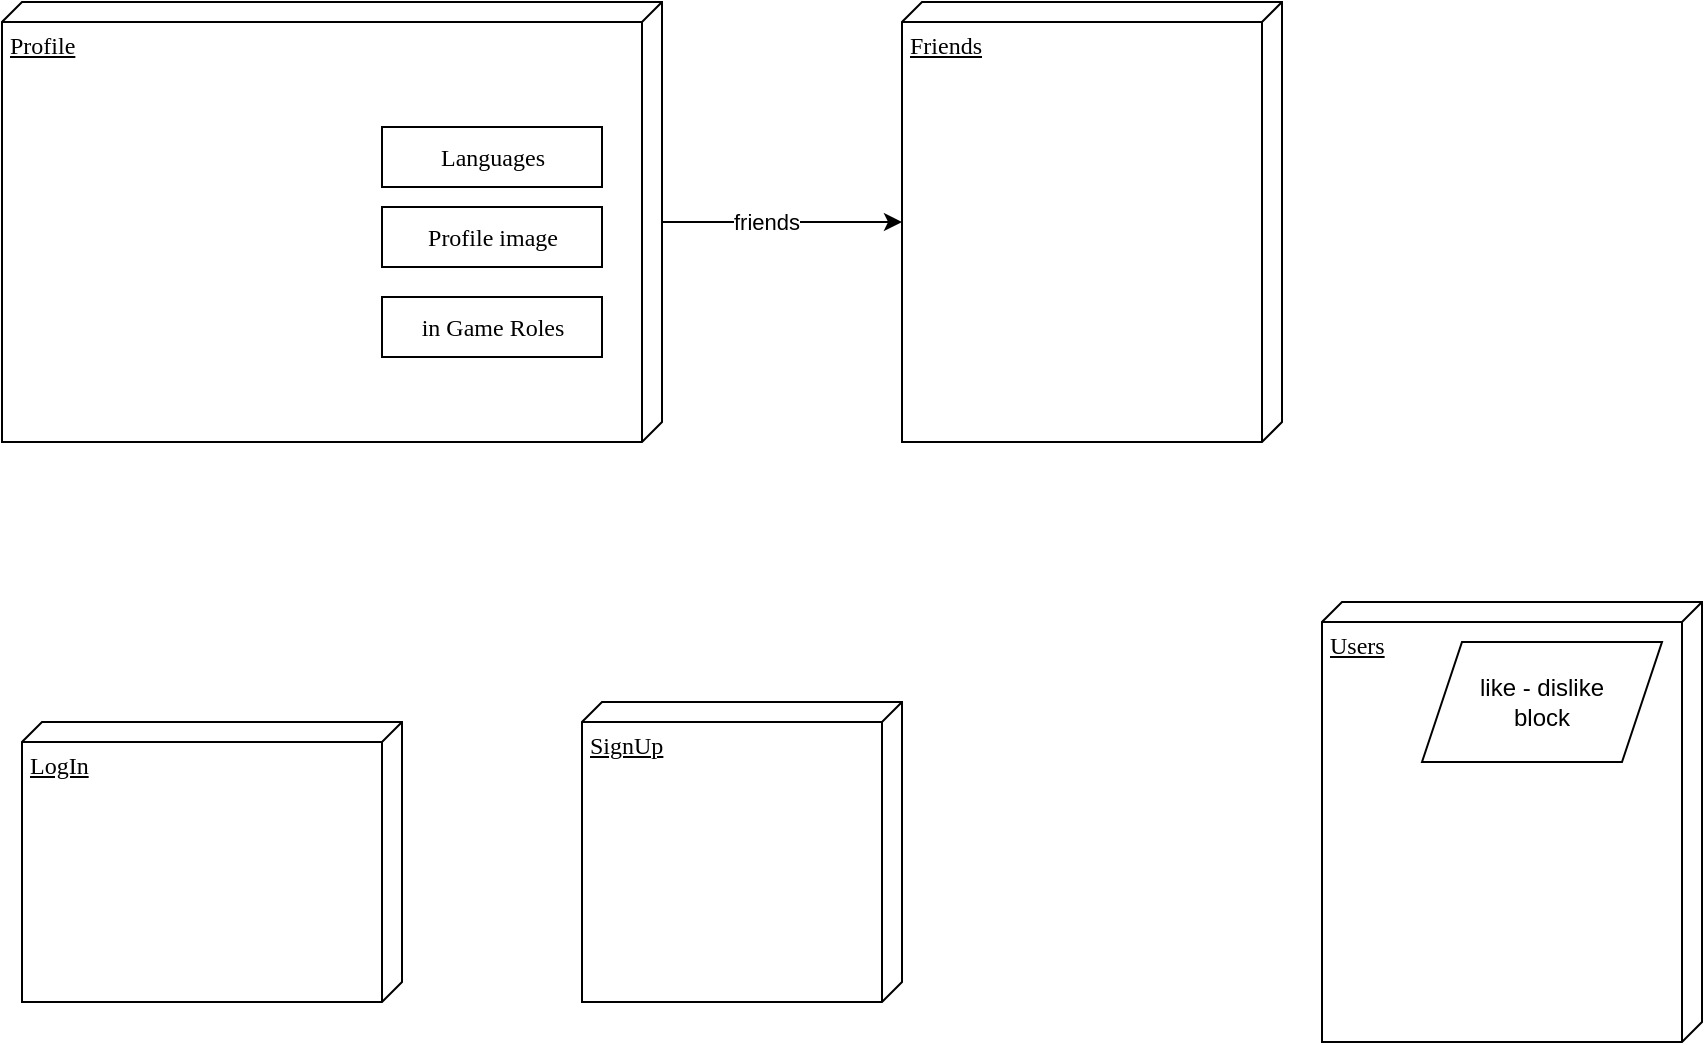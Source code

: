 <mxfile version="14.7.3" type="github"><diagram name="Page-1" id="5f0bae14-7c28-e335-631c-24af17079c00"><mxGraphModel dx="1385" dy="635" grid="1" gridSize="10" guides="1" tooltips="1" connect="1" arrows="1" fold="1" page="1" pageScale="1" pageWidth="1100" pageHeight="850" background="none" math="0" shadow="0"><root><mxCell id="0"/><mxCell id="1" parent="0"/><mxCell id="miuzoMhV4orZHuT02o5_-57" style="edgeStyle=orthogonalEdgeStyle;rounded=0;orthogonalLoop=1;jettySize=auto;html=1;" edge="1" parent="1" source="miuzoMhV4orZHuT02o5_-29" target="miuzoMhV4orZHuT02o5_-52"><mxGeometry relative="1" as="geometry"/></mxCell><mxCell id="miuzoMhV4orZHuT02o5_-58" value="friends" style="edgeLabel;html=1;align=center;verticalAlign=middle;resizable=0;points=[];" vertex="1" connectable="0" parent="miuzoMhV4orZHuT02o5_-57"><mxGeometry x="-0.139" relative="1" as="geometry"><mxPoint as="offset"/></mxGeometry></mxCell><mxCell id="miuzoMhV4orZHuT02o5_-29" value="Profile" style="verticalAlign=top;align=left;spacingTop=8;spacingLeft=2;spacingRight=12;shape=cube;size=10;direction=south;fontStyle=4;html=1;rounded=0;shadow=0;comic=0;labelBackgroundColor=none;strokeWidth=1;fontFamily=Verdana;fontSize=12" vertex="1" parent="1"><mxGeometry x="90" y="130" width="330" height="220" as="geometry"/></mxCell><mxCell id="miuzoMhV4orZHuT02o5_-30" value="Users" style="verticalAlign=top;align=left;spacingTop=8;spacingLeft=2;spacingRight=12;shape=cube;size=10;direction=south;fontStyle=4;html=1;rounded=0;shadow=0;comic=0;labelBackgroundColor=none;strokeWidth=1;fontFamily=Verdana;fontSize=12" vertex="1" parent="1"><mxGeometry x="750" y="430" width="190" height="220" as="geometry"/></mxCell><mxCell id="miuzoMhV4orZHuT02o5_-32" value="Languages" style="html=1;rounded=0;shadow=0;comic=0;labelBackgroundColor=none;strokeWidth=1;fontFamily=Verdana;fontSize=12;align=center;" vertex="1" parent="1"><mxGeometry x="280" y="192.5" width="110" height="30" as="geometry"/></mxCell><mxCell id="miuzoMhV4orZHuT02o5_-49" value="Profile image" style="html=1;rounded=0;shadow=0;comic=0;labelBackgroundColor=none;strokeWidth=1;fontFamily=Verdana;fontSize=12;align=center;" vertex="1" parent="1"><mxGeometry x="280" y="232.5" width="110" height="30" as="geometry"/></mxCell><mxCell id="miuzoMhV4orZHuT02o5_-50" value="in Game Roles" style="html=1;rounded=0;shadow=0;comic=0;labelBackgroundColor=none;strokeWidth=1;fontFamily=Verdana;fontSize=12;align=center;" vertex="1" parent="1"><mxGeometry x="280" y="277.5" width="110" height="30" as="geometry"/></mxCell><mxCell id="miuzoMhV4orZHuT02o5_-51" value="like - dislike&lt;br&gt;block" style="shape=parallelogram;perimeter=parallelogramPerimeter;whiteSpace=wrap;html=1;fixedSize=1;" vertex="1" parent="1"><mxGeometry x="800" y="450" width="120" height="60" as="geometry"/></mxCell><mxCell id="miuzoMhV4orZHuT02o5_-52" value="Friends" style="verticalAlign=top;align=left;spacingTop=8;spacingLeft=2;spacingRight=12;shape=cube;size=10;direction=south;fontStyle=4;html=1;rounded=0;shadow=0;comic=0;labelBackgroundColor=none;strokeWidth=1;fontFamily=Verdana;fontSize=12" vertex="1" parent="1"><mxGeometry x="540" y="130" width="190" height="220" as="geometry"/></mxCell><mxCell id="miuzoMhV4orZHuT02o5_-53" value="LogIn" style="verticalAlign=top;align=left;spacingTop=8;spacingLeft=2;spacingRight=12;shape=cube;size=10;direction=south;fontStyle=4;html=1;rounded=0;shadow=0;comic=0;labelBackgroundColor=none;strokeWidth=1;fontFamily=Verdana;fontSize=12" vertex="1" parent="1"><mxGeometry x="100" y="490" width="190" height="140" as="geometry"/></mxCell><mxCell id="miuzoMhV4orZHuT02o5_-54" value="SignUp" style="verticalAlign=top;align=left;spacingTop=8;spacingLeft=2;spacingRight=12;shape=cube;size=10;direction=south;fontStyle=4;html=1;rounded=0;shadow=0;comic=0;labelBackgroundColor=none;strokeWidth=1;fontFamily=Verdana;fontSize=12" vertex="1" parent="1"><mxGeometry x="380" y="480" width="160" height="150" as="geometry"/></mxCell></root></mxGraphModel></diagram></mxfile>